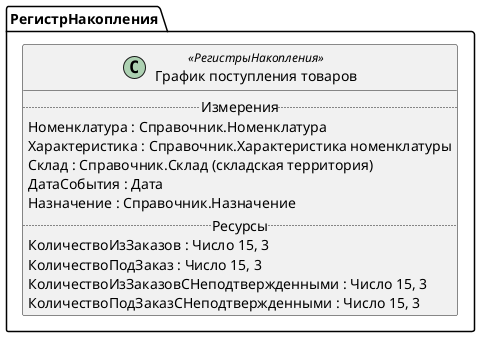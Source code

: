 ﻿@startuml ГрафикПоступленияТоваров
'!include templates.wsd
'..\include templates.wsd
class РегистрНакопления.ГрафикПоступленияТоваров as "График поступления товаров" <<РегистрыНакопления>>
{
..Измерения..
Номенклатура : Справочник.Номенклатура
Характеристика : Справочник.Характеристика номенклатуры
Склад : Справочник.Склад (складская территория)
ДатаСобытия : Дата
Назначение : Справочник.Назначение
..Ресурсы..
КоличествоИзЗаказов : Число 15, 3
КоличествоПодЗаказ : Число 15, 3
КоличествоИзЗаказовСНеподтвержденными : Число 15, 3
КоличествоПодЗаказСНеподтвержденными : Число 15, 3
}
@enduml
